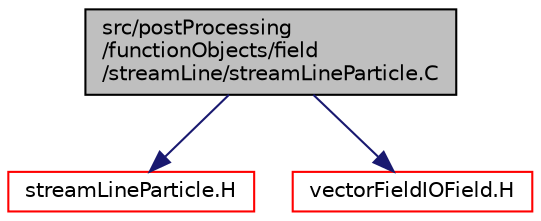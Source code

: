 digraph "src/postProcessing/functionObjects/field/streamLine/streamLineParticle.C"
{
  bgcolor="transparent";
  edge [fontname="Helvetica",fontsize="10",labelfontname="Helvetica",labelfontsize="10"];
  node [fontname="Helvetica",fontsize="10",shape=record];
  Node1 [label="src/postProcessing\l/functionObjects/field\l/streamLine/streamLineParticle.C",height=0.2,width=0.4,color="black", fillcolor="grey75", style="filled", fontcolor="black"];
  Node1 -> Node2 [color="midnightblue",fontsize="10",style="solid",fontname="Helvetica"];
  Node2 [label="streamLineParticle.H",height=0.2,width=0.4,color="red",URL="$a09250.html"];
  Node1 -> Node3 [color="midnightblue",fontsize="10",style="solid",fontname="Helvetica"];
  Node3 [label="vectorFieldIOField.H",height=0.2,width=0.4,color="red",URL="$a08013.html"];
}
